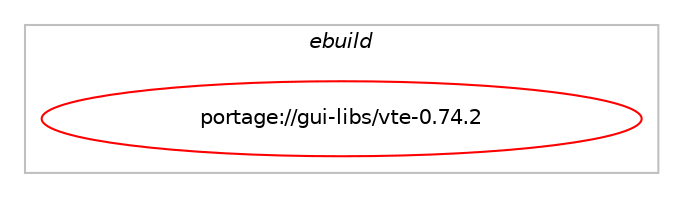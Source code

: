 digraph prolog {

# *************
# Graph options
# *************

newrank=true;
concentrate=true;
compound=true;
graph [rankdir=LR,fontname=Helvetica,fontsize=10,ranksep=1.5];#, ranksep=2.5, nodesep=0.2];
edge  [arrowhead=vee];
node  [fontname=Helvetica,fontsize=10];

# **********
# The ebuild
# **********

subgraph cluster_leftcol {
color=gray;
label=<<i>ebuild</i>>;
id [label="portage://gui-libs/vte-0.74.2", color=red, width=4, href="../gui-libs/vte-0.74.2.svg"];
}

# ****************
# The dependencies
# ****************

subgraph cluster_midcol {
color=gray;
label=<<i>dependencies</i>>;
subgraph cluster_compile {
fillcolor="#eeeeee";
style=filled;
label=<<i>compile</i>>;
# *** BEGIN UNKNOWN DEPENDENCY TYPE (TODO) ***
# id -> equal(use_conditional_group(positive,crypt,portage://gui-libs/vte-0.74.2,[package_dependency(portage://gui-libs/vte-0.74.2,install,no,net-libs,gnutls,greaterequal,[3.2.7,,,3.2.7],[slot(0),equal],[])]))
# *** END UNKNOWN DEPENDENCY TYPE (TODO) ***

# *** BEGIN UNKNOWN DEPENDENCY TYPE (TODO) ***
# id -> equal(use_conditional_group(positive,icu,portage://gui-libs/vte-0.74.2,[package_dependency(portage://gui-libs/vte-0.74.2,install,no,dev-libs,icu,none,[,,],any_same_slot,[])]))
# *** END UNKNOWN DEPENDENCY TYPE (TODO) ***

# *** BEGIN UNKNOWN DEPENDENCY TYPE (TODO) ***
# id -> equal(use_conditional_group(positive,introspection,portage://gui-libs/vte-0.74.2,[package_dependency(portage://gui-libs/vte-0.74.2,install,no,dev-libs,gobject-introspection,greaterequal,[1.56,,,1.56],any_same_slot,[])]))
# *** END UNKNOWN DEPENDENCY TYPE (TODO) ***

# *** BEGIN UNKNOWN DEPENDENCY TYPE (TODO) ***
# id -> equal(use_conditional_group(positive,systemd,portage://gui-libs/vte-0.74.2,[package_dependency(portage://gui-libs/vte-0.74.2,install,no,sys-apps,systemd,greaterequal,[220,,,220],any_same_slot,[])]))
# *** END UNKNOWN DEPENDENCY TYPE (TODO) ***

# *** BEGIN UNKNOWN DEPENDENCY TYPE (TODO) ***
# id -> equal(package_dependency(portage://gui-libs/vte-0.74.2,install,no,dev-libs,fribidi,greaterequal,[1.0.0,,,1.0.0],[],[]))
# *** END UNKNOWN DEPENDENCY TYPE (TODO) ***

# *** BEGIN UNKNOWN DEPENDENCY TYPE (TODO) ***
# id -> equal(package_dependency(portage://gui-libs/vte-0.74.2,install,no,dev-libs,glib,greaterequal,[2.60,,,2.60],[slot(2)],[]))
# *** END UNKNOWN DEPENDENCY TYPE (TODO) ***

# *** BEGIN UNKNOWN DEPENDENCY TYPE (TODO) ***
# id -> equal(package_dependency(portage://gui-libs/vte-0.74.2,install,no,dev-libs,libpcre2,greaterequal,[10.21,,,10.21],any_same_slot,[]))
# *** END UNKNOWN DEPENDENCY TYPE (TODO) ***

# *** BEGIN UNKNOWN DEPENDENCY TYPE (TODO) ***
# id -> equal(package_dependency(portage://gui-libs/vte-0.74.2,install,no,gui-libs,gtk,greaterequal,[4.0.1,,,4.0.1],[slot(4)],[use(optenable(introspection),none)]))
# *** END UNKNOWN DEPENDENCY TYPE (TODO) ***

# *** BEGIN UNKNOWN DEPENDENCY TYPE (TODO) ***
# id -> equal(package_dependency(portage://gui-libs/vte-0.74.2,install,no,sys-libs,zlib,none,[,,],[],[]))
# *** END UNKNOWN DEPENDENCY TYPE (TODO) ***

# *** BEGIN UNKNOWN DEPENDENCY TYPE (TODO) ***
# id -> equal(package_dependency(portage://gui-libs/vte-0.74.2,install,no,x11-libs,cairo,greaterequal,[1.0,,,1.0],[],[]))
# *** END UNKNOWN DEPENDENCY TYPE (TODO) ***

# *** BEGIN UNKNOWN DEPENDENCY TYPE (TODO) ***
# id -> equal(package_dependency(portage://gui-libs/vte-0.74.2,install,no,x11-libs,pango,greaterequal,[1.22.0,,,1.22.0],[],[]))
# *** END UNKNOWN DEPENDENCY TYPE (TODO) ***

# *** BEGIN UNKNOWN DEPENDENCY TYPE (TODO) ***
# id -> equal(package_dependency(portage://gui-libs/vte-0.74.2,install,no,x11-libs,pango,none,[,,],[],[use(optenable(introspection),none)]))
# *** END UNKNOWN DEPENDENCY TYPE (TODO) ***

}
subgraph cluster_compileandrun {
fillcolor="#eeeeee";
style=filled;
label=<<i>compile and run</i>>;
}
subgraph cluster_run {
fillcolor="#eeeeee";
style=filled;
label=<<i>run</i>>;
# *** BEGIN UNKNOWN DEPENDENCY TYPE (TODO) ***
# id -> equal(use_conditional_group(positive,crypt,portage://gui-libs/vte-0.74.2,[package_dependency(portage://gui-libs/vte-0.74.2,run,no,net-libs,gnutls,greaterequal,[3.2.7,,,3.2.7],[slot(0),equal],[])]))
# *** END UNKNOWN DEPENDENCY TYPE (TODO) ***

# *** BEGIN UNKNOWN DEPENDENCY TYPE (TODO) ***
# id -> equal(use_conditional_group(positive,icu,portage://gui-libs/vte-0.74.2,[package_dependency(portage://gui-libs/vte-0.74.2,run,no,dev-libs,icu,none,[,,],any_same_slot,[])]))
# *** END UNKNOWN DEPENDENCY TYPE (TODO) ***

# *** BEGIN UNKNOWN DEPENDENCY TYPE (TODO) ***
# id -> equal(use_conditional_group(positive,introspection,portage://gui-libs/vte-0.74.2,[package_dependency(portage://gui-libs/vte-0.74.2,run,no,dev-libs,gobject-introspection,greaterequal,[1.56,,,1.56],any_same_slot,[])]))
# *** END UNKNOWN DEPENDENCY TYPE (TODO) ***

# *** BEGIN UNKNOWN DEPENDENCY TYPE (TODO) ***
# id -> equal(use_conditional_group(positive,systemd,portage://gui-libs/vte-0.74.2,[package_dependency(portage://gui-libs/vte-0.74.2,run,no,sys-apps,systemd,greaterequal,[220,,,220],any_same_slot,[])]))
# *** END UNKNOWN DEPENDENCY TYPE (TODO) ***

# *** BEGIN UNKNOWN DEPENDENCY TYPE (TODO) ***
# id -> equal(package_dependency(portage://gui-libs/vte-0.74.2,run,no,dev-libs,fribidi,greaterequal,[1.0.0,,,1.0.0],[],[]))
# *** END UNKNOWN DEPENDENCY TYPE (TODO) ***

# *** BEGIN UNKNOWN DEPENDENCY TYPE (TODO) ***
# id -> equal(package_dependency(portage://gui-libs/vte-0.74.2,run,no,dev-libs,glib,greaterequal,[2.60,,,2.60],[slot(2)],[]))
# *** END UNKNOWN DEPENDENCY TYPE (TODO) ***

# *** BEGIN UNKNOWN DEPENDENCY TYPE (TODO) ***
# id -> equal(package_dependency(portage://gui-libs/vte-0.74.2,run,no,dev-libs,libpcre2,greaterequal,[10.21,,,10.21],any_same_slot,[]))
# *** END UNKNOWN DEPENDENCY TYPE (TODO) ***

# *** BEGIN UNKNOWN DEPENDENCY TYPE (TODO) ***
# id -> equal(package_dependency(portage://gui-libs/vte-0.74.2,run,no,gui-libs,gtk,greaterequal,[4.0.1,,,4.0.1],[slot(4)],[use(optenable(introspection),none)]))
# *** END UNKNOWN DEPENDENCY TYPE (TODO) ***

# *** BEGIN UNKNOWN DEPENDENCY TYPE (TODO) ***
# id -> equal(package_dependency(portage://gui-libs/vte-0.74.2,run,no,gui-libs,vte-common,tilde,[0.74.2,,,0.74.2],[],[use(optenable(systemd),none)]))
# *** END UNKNOWN DEPENDENCY TYPE (TODO) ***

# *** BEGIN UNKNOWN DEPENDENCY TYPE (TODO) ***
# id -> equal(package_dependency(portage://gui-libs/vte-0.74.2,run,no,sys-libs,zlib,none,[,,],[],[]))
# *** END UNKNOWN DEPENDENCY TYPE (TODO) ***

# *** BEGIN UNKNOWN DEPENDENCY TYPE (TODO) ***
# id -> equal(package_dependency(portage://gui-libs/vte-0.74.2,run,no,x11-libs,cairo,greaterequal,[1.0,,,1.0],[],[]))
# *** END UNKNOWN DEPENDENCY TYPE (TODO) ***

# *** BEGIN UNKNOWN DEPENDENCY TYPE (TODO) ***
# id -> equal(package_dependency(portage://gui-libs/vte-0.74.2,run,no,x11-libs,pango,greaterequal,[1.22.0,,,1.22.0],[],[]))
# *** END UNKNOWN DEPENDENCY TYPE (TODO) ***

# *** BEGIN UNKNOWN DEPENDENCY TYPE (TODO) ***
# id -> equal(package_dependency(portage://gui-libs/vte-0.74.2,run,no,x11-libs,pango,none,[,,],[],[use(optenable(introspection),none)]))
# *** END UNKNOWN DEPENDENCY TYPE (TODO) ***

}
}

# **************
# The candidates
# **************

subgraph cluster_choices {
rank=same;
color=gray;
label=<<i>candidates</i>>;

}

}
